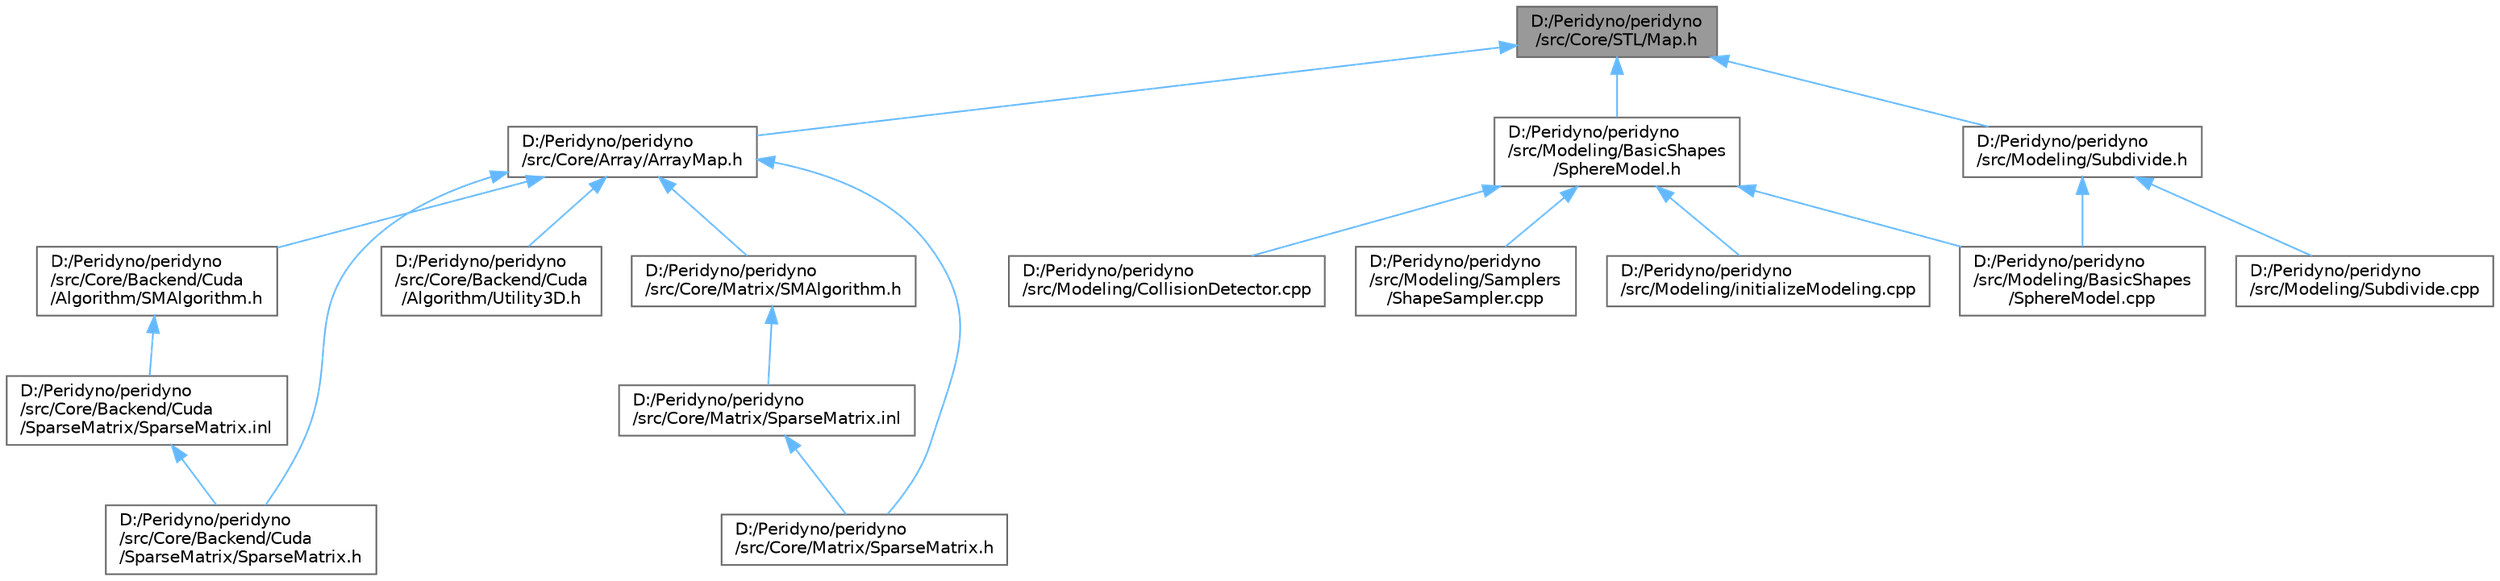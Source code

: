 digraph "D:/Peridyno/peridyno/src/Core/STL/Map.h"
{
 // LATEX_PDF_SIZE
  bgcolor="transparent";
  edge [fontname=Helvetica,fontsize=10,labelfontname=Helvetica,labelfontsize=10];
  node [fontname=Helvetica,fontsize=10,shape=box,height=0.2,width=0.4];
  Node1 [id="Node000001",label="D:/Peridyno/peridyno\l/src/Core/STL/Map.h",height=0.2,width=0.4,color="gray40", fillcolor="grey60", style="filled", fontcolor="black",tooltip=" "];
  Node1 -> Node2 [id="edge1_Node000001_Node000002",dir="back",color="steelblue1",style="solid",tooltip=" "];
  Node2 [id="Node000002",label="D:/Peridyno/peridyno\l/src/Core/Array/ArrayMap.h",height=0.2,width=0.4,color="grey40", fillcolor="white", style="filled",URL="$_array_map_8h.html",tooltip=" "];
  Node2 -> Node3 [id="edge2_Node000002_Node000003",dir="back",color="steelblue1",style="solid",tooltip=" "];
  Node3 [id="Node000003",label="D:/Peridyno/peridyno\l/src/Core/Backend/Cuda\l/Algorithm/SMAlgorithm.h",height=0.2,width=0.4,color="grey40", fillcolor="white", style="filled",URL="$_backend_2_cuda_2_algorithm_2_s_m_algorithm_8h.html",tooltip=" "];
  Node3 -> Node4 [id="edge3_Node000003_Node000004",dir="back",color="steelblue1",style="solid",tooltip=" "];
  Node4 [id="Node000004",label="D:/Peridyno/peridyno\l/src/Core/Backend/Cuda\l/SparseMatrix/SparseMatrix.inl",height=0.2,width=0.4,color="grey40", fillcolor="white", style="filled",URL="$_backend_2_cuda_2_sparse_matrix_2_sparse_matrix_8inl.html",tooltip=" "];
  Node4 -> Node5 [id="edge4_Node000004_Node000005",dir="back",color="steelblue1",style="solid",tooltip=" "];
  Node5 [id="Node000005",label="D:/Peridyno/peridyno\l/src/Core/Backend/Cuda\l/SparseMatrix/SparseMatrix.h",height=0.2,width=0.4,color="grey40", fillcolor="white", style="filled",URL="$_backend_2_cuda_2_sparse_matrix_2_sparse_matrix_8h.html",tooltip=" "];
  Node2 -> Node6 [id="edge5_Node000002_Node000006",dir="back",color="steelblue1",style="solid",tooltip=" "];
  Node6 [id="Node000006",label="D:/Peridyno/peridyno\l/src/Core/Backend/Cuda\l/Algorithm/Utility3D.h",height=0.2,width=0.4,color="grey40", fillcolor="white", style="filled",URL="$_utility3_d_8h.html",tooltip=" "];
  Node2 -> Node5 [id="edge6_Node000002_Node000005",dir="back",color="steelblue1",style="solid",tooltip=" "];
  Node2 -> Node7 [id="edge7_Node000002_Node000007",dir="back",color="steelblue1",style="solid",tooltip=" "];
  Node7 [id="Node000007",label="D:/Peridyno/peridyno\l/src/Core/Matrix/SMAlgorithm.h",height=0.2,width=0.4,color="grey40", fillcolor="white", style="filled",URL="$_matrix_2_s_m_algorithm_8h.html",tooltip=" "];
  Node7 -> Node8 [id="edge8_Node000007_Node000008",dir="back",color="steelblue1",style="solid",tooltip=" "];
  Node8 [id="Node000008",label="D:/Peridyno/peridyno\l/src/Core/Matrix/SparseMatrix.inl",height=0.2,width=0.4,color="grey40", fillcolor="white", style="filled",URL="$_matrix_2_sparse_matrix_8inl.html",tooltip=" "];
  Node8 -> Node9 [id="edge9_Node000008_Node000009",dir="back",color="steelblue1",style="solid",tooltip=" "];
  Node9 [id="Node000009",label="D:/Peridyno/peridyno\l/src/Core/Matrix/SparseMatrix.h",height=0.2,width=0.4,color="grey40", fillcolor="white", style="filled",URL="$_matrix_2_sparse_matrix_8h.html",tooltip=" "];
  Node2 -> Node9 [id="edge10_Node000002_Node000009",dir="back",color="steelblue1",style="solid",tooltip=" "];
  Node1 -> Node10 [id="edge11_Node000001_Node000010",dir="back",color="steelblue1",style="solid",tooltip=" "];
  Node10 [id="Node000010",label="D:/Peridyno/peridyno\l/src/Modeling/BasicShapes\l/SphereModel.h",height=0.2,width=0.4,color="grey40", fillcolor="white", style="filled",URL="$_sphere_model_8h.html",tooltip=" "];
  Node10 -> Node11 [id="edge12_Node000010_Node000011",dir="back",color="steelblue1",style="solid",tooltip=" "];
  Node11 [id="Node000011",label="D:/Peridyno/peridyno\l/src/Modeling/BasicShapes\l/SphereModel.cpp",height=0.2,width=0.4,color="grey40", fillcolor="white", style="filled",URL="$_sphere_model_8cpp.html",tooltip=" "];
  Node10 -> Node12 [id="edge13_Node000010_Node000012",dir="back",color="steelblue1",style="solid",tooltip=" "];
  Node12 [id="Node000012",label="D:/Peridyno/peridyno\l/src/Modeling/CollisionDetector.cpp",height=0.2,width=0.4,color="grey40", fillcolor="white", style="filled",URL="$_collision_detector_8cpp.html",tooltip=" "];
  Node10 -> Node13 [id="edge14_Node000010_Node000013",dir="back",color="steelblue1",style="solid",tooltip=" "];
  Node13 [id="Node000013",label="D:/Peridyno/peridyno\l/src/Modeling/Samplers\l/ShapeSampler.cpp",height=0.2,width=0.4,color="grey40", fillcolor="white", style="filled",URL="$_shape_sampler_8cpp.html",tooltip=" "];
  Node10 -> Node14 [id="edge15_Node000010_Node000014",dir="back",color="steelblue1",style="solid",tooltip=" "];
  Node14 [id="Node000014",label="D:/Peridyno/peridyno\l/src/Modeling/initializeModeling.cpp",height=0.2,width=0.4,color="grey40", fillcolor="white", style="filled",URL="$initialize_modeling_8cpp.html",tooltip=" "];
  Node1 -> Node15 [id="edge16_Node000001_Node000015",dir="back",color="steelblue1",style="solid",tooltip=" "];
  Node15 [id="Node000015",label="D:/Peridyno/peridyno\l/src/Modeling/Subdivide.h",height=0.2,width=0.4,color="grey40", fillcolor="white", style="filled",URL="$_subdivide_8h.html",tooltip=" "];
  Node15 -> Node11 [id="edge17_Node000015_Node000011",dir="back",color="steelblue1",style="solid",tooltip=" "];
  Node15 -> Node16 [id="edge18_Node000015_Node000016",dir="back",color="steelblue1",style="solid",tooltip=" "];
  Node16 [id="Node000016",label="D:/Peridyno/peridyno\l/src/Modeling/Subdivide.cpp",height=0.2,width=0.4,color="grey40", fillcolor="white", style="filled",URL="$_subdivide_8cpp.html",tooltip=" "];
}
